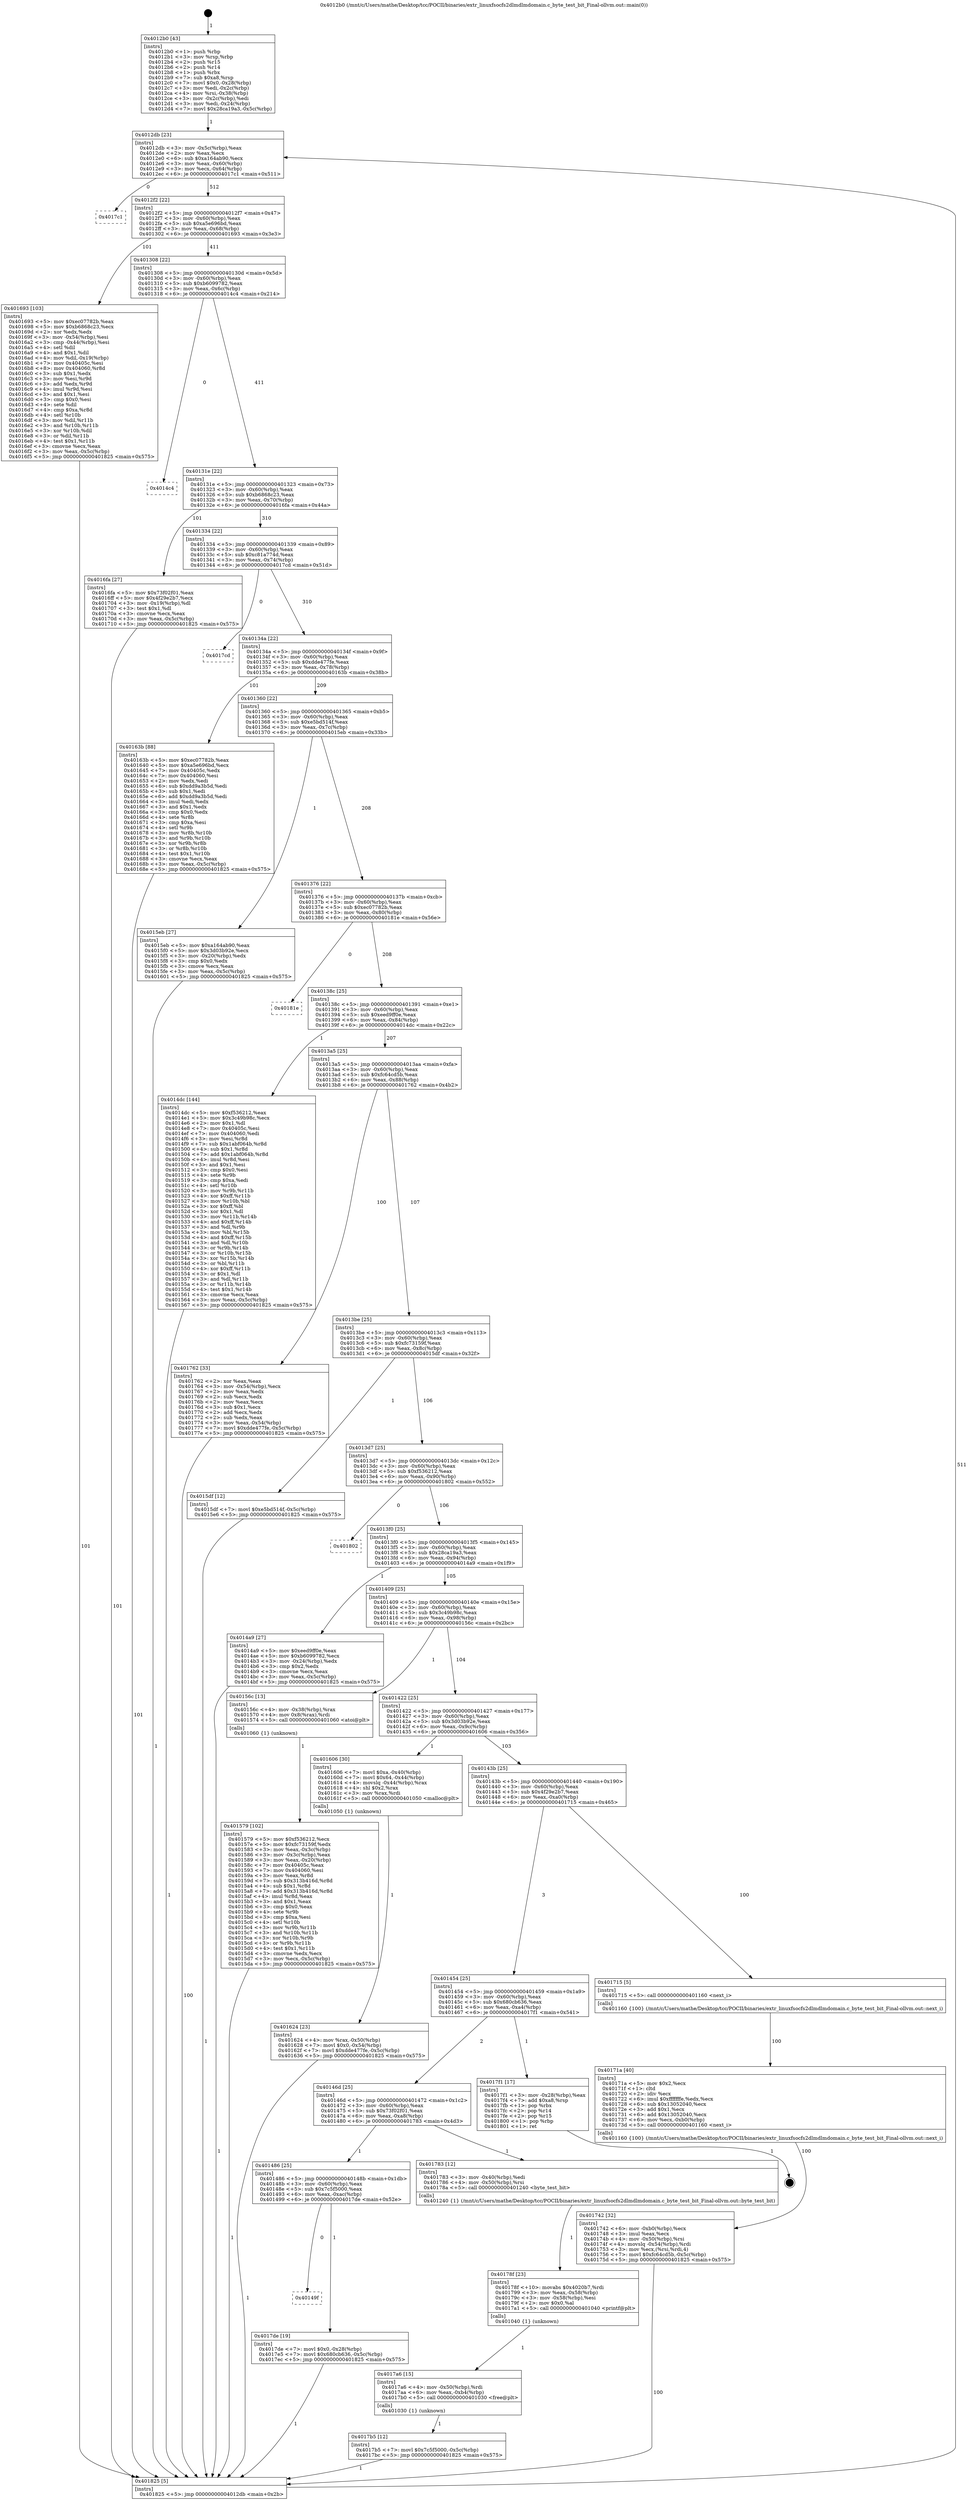 digraph "0x4012b0" {
  label = "0x4012b0 (/mnt/c/Users/mathe/Desktop/tcc/POCII/binaries/extr_linuxfsocfs2dlmdlmdomain.c_byte_test_bit_Final-ollvm.out::main(0))"
  labelloc = "t"
  node[shape=record]

  Entry [label="",width=0.3,height=0.3,shape=circle,fillcolor=black,style=filled]
  "0x4012db" [label="{
     0x4012db [23]\l
     | [instrs]\l
     &nbsp;&nbsp;0x4012db \<+3\>: mov -0x5c(%rbp),%eax\l
     &nbsp;&nbsp;0x4012de \<+2\>: mov %eax,%ecx\l
     &nbsp;&nbsp;0x4012e0 \<+6\>: sub $0xa164ab90,%ecx\l
     &nbsp;&nbsp;0x4012e6 \<+3\>: mov %eax,-0x60(%rbp)\l
     &nbsp;&nbsp;0x4012e9 \<+3\>: mov %ecx,-0x64(%rbp)\l
     &nbsp;&nbsp;0x4012ec \<+6\>: je 00000000004017c1 \<main+0x511\>\l
  }"]
  "0x4017c1" [label="{
     0x4017c1\l
  }", style=dashed]
  "0x4012f2" [label="{
     0x4012f2 [22]\l
     | [instrs]\l
     &nbsp;&nbsp;0x4012f2 \<+5\>: jmp 00000000004012f7 \<main+0x47\>\l
     &nbsp;&nbsp;0x4012f7 \<+3\>: mov -0x60(%rbp),%eax\l
     &nbsp;&nbsp;0x4012fa \<+5\>: sub $0xa5e696bd,%eax\l
     &nbsp;&nbsp;0x4012ff \<+3\>: mov %eax,-0x68(%rbp)\l
     &nbsp;&nbsp;0x401302 \<+6\>: je 0000000000401693 \<main+0x3e3\>\l
  }"]
  Exit [label="",width=0.3,height=0.3,shape=circle,fillcolor=black,style=filled,peripheries=2]
  "0x401693" [label="{
     0x401693 [103]\l
     | [instrs]\l
     &nbsp;&nbsp;0x401693 \<+5\>: mov $0xec07782b,%eax\l
     &nbsp;&nbsp;0x401698 \<+5\>: mov $0xb6868c23,%ecx\l
     &nbsp;&nbsp;0x40169d \<+2\>: xor %edx,%edx\l
     &nbsp;&nbsp;0x40169f \<+3\>: mov -0x54(%rbp),%esi\l
     &nbsp;&nbsp;0x4016a2 \<+3\>: cmp -0x44(%rbp),%esi\l
     &nbsp;&nbsp;0x4016a5 \<+4\>: setl %dil\l
     &nbsp;&nbsp;0x4016a9 \<+4\>: and $0x1,%dil\l
     &nbsp;&nbsp;0x4016ad \<+4\>: mov %dil,-0x19(%rbp)\l
     &nbsp;&nbsp;0x4016b1 \<+7\>: mov 0x40405c,%esi\l
     &nbsp;&nbsp;0x4016b8 \<+8\>: mov 0x404060,%r8d\l
     &nbsp;&nbsp;0x4016c0 \<+3\>: sub $0x1,%edx\l
     &nbsp;&nbsp;0x4016c3 \<+3\>: mov %esi,%r9d\l
     &nbsp;&nbsp;0x4016c6 \<+3\>: add %edx,%r9d\l
     &nbsp;&nbsp;0x4016c9 \<+4\>: imul %r9d,%esi\l
     &nbsp;&nbsp;0x4016cd \<+3\>: and $0x1,%esi\l
     &nbsp;&nbsp;0x4016d0 \<+3\>: cmp $0x0,%esi\l
     &nbsp;&nbsp;0x4016d3 \<+4\>: sete %dil\l
     &nbsp;&nbsp;0x4016d7 \<+4\>: cmp $0xa,%r8d\l
     &nbsp;&nbsp;0x4016db \<+4\>: setl %r10b\l
     &nbsp;&nbsp;0x4016df \<+3\>: mov %dil,%r11b\l
     &nbsp;&nbsp;0x4016e2 \<+3\>: and %r10b,%r11b\l
     &nbsp;&nbsp;0x4016e5 \<+3\>: xor %r10b,%dil\l
     &nbsp;&nbsp;0x4016e8 \<+3\>: or %dil,%r11b\l
     &nbsp;&nbsp;0x4016eb \<+4\>: test $0x1,%r11b\l
     &nbsp;&nbsp;0x4016ef \<+3\>: cmovne %ecx,%eax\l
     &nbsp;&nbsp;0x4016f2 \<+3\>: mov %eax,-0x5c(%rbp)\l
     &nbsp;&nbsp;0x4016f5 \<+5\>: jmp 0000000000401825 \<main+0x575\>\l
  }"]
  "0x401308" [label="{
     0x401308 [22]\l
     | [instrs]\l
     &nbsp;&nbsp;0x401308 \<+5\>: jmp 000000000040130d \<main+0x5d\>\l
     &nbsp;&nbsp;0x40130d \<+3\>: mov -0x60(%rbp),%eax\l
     &nbsp;&nbsp;0x401310 \<+5\>: sub $0xb6099782,%eax\l
     &nbsp;&nbsp;0x401315 \<+3\>: mov %eax,-0x6c(%rbp)\l
     &nbsp;&nbsp;0x401318 \<+6\>: je 00000000004014c4 \<main+0x214\>\l
  }"]
  "0x40149f" [label="{
     0x40149f\l
  }", style=dashed]
  "0x4014c4" [label="{
     0x4014c4\l
  }", style=dashed]
  "0x40131e" [label="{
     0x40131e [22]\l
     | [instrs]\l
     &nbsp;&nbsp;0x40131e \<+5\>: jmp 0000000000401323 \<main+0x73\>\l
     &nbsp;&nbsp;0x401323 \<+3\>: mov -0x60(%rbp),%eax\l
     &nbsp;&nbsp;0x401326 \<+5\>: sub $0xb6868c23,%eax\l
     &nbsp;&nbsp;0x40132b \<+3\>: mov %eax,-0x70(%rbp)\l
     &nbsp;&nbsp;0x40132e \<+6\>: je 00000000004016fa \<main+0x44a\>\l
  }"]
  "0x4017de" [label="{
     0x4017de [19]\l
     | [instrs]\l
     &nbsp;&nbsp;0x4017de \<+7\>: movl $0x0,-0x28(%rbp)\l
     &nbsp;&nbsp;0x4017e5 \<+7\>: movl $0x680cb636,-0x5c(%rbp)\l
     &nbsp;&nbsp;0x4017ec \<+5\>: jmp 0000000000401825 \<main+0x575\>\l
  }"]
  "0x4016fa" [label="{
     0x4016fa [27]\l
     | [instrs]\l
     &nbsp;&nbsp;0x4016fa \<+5\>: mov $0x73f02f01,%eax\l
     &nbsp;&nbsp;0x4016ff \<+5\>: mov $0x4f29e2b7,%ecx\l
     &nbsp;&nbsp;0x401704 \<+3\>: mov -0x19(%rbp),%dl\l
     &nbsp;&nbsp;0x401707 \<+3\>: test $0x1,%dl\l
     &nbsp;&nbsp;0x40170a \<+3\>: cmovne %ecx,%eax\l
     &nbsp;&nbsp;0x40170d \<+3\>: mov %eax,-0x5c(%rbp)\l
     &nbsp;&nbsp;0x401710 \<+5\>: jmp 0000000000401825 \<main+0x575\>\l
  }"]
  "0x401334" [label="{
     0x401334 [22]\l
     | [instrs]\l
     &nbsp;&nbsp;0x401334 \<+5\>: jmp 0000000000401339 \<main+0x89\>\l
     &nbsp;&nbsp;0x401339 \<+3\>: mov -0x60(%rbp),%eax\l
     &nbsp;&nbsp;0x40133c \<+5\>: sub $0xc81a774d,%eax\l
     &nbsp;&nbsp;0x401341 \<+3\>: mov %eax,-0x74(%rbp)\l
     &nbsp;&nbsp;0x401344 \<+6\>: je 00000000004017cd \<main+0x51d\>\l
  }"]
  "0x4017b5" [label="{
     0x4017b5 [12]\l
     | [instrs]\l
     &nbsp;&nbsp;0x4017b5 \<+7\>: movl $0x7c5f5000,-0x5c(%rbp)\l
     &nbsp;&nbsp;0x4017bc \<+5\>: jmp 0000000000401825 \<main+0x575\>\l
  }"]
  "0x4017cd" [label="{
     0x4017cd\l
  }", style=dashed]
  "0x40134a" [label="{
     0x40134a [22]\l
     | [instrs]\l
     &nbsp;&nbsp;0x40134a \<+5\>: jmp 000000000040134f \<main+0x9f\>\l
     &nbsp;&nbsp;0x40134f \<+3\>: mov -0x60(%rbp),%eax\l
     &nbsp;&nbsp;0x401352 \<+5\>: sub $0xdde477fe,%eax\l
     &nbsp;&nbsp;0x401357 \<+3\>: mov %eax,-0x78(%rbp)\l
     &nbsp;&nbsp;0x40135a \<+6\>: je 000000000040163b \<main+0x38b\>\l
  }"]
  "0x4017a6" [label="{
     0x4017a6 [15]\l
     | [instrs]\l
     &nbsp;&nbsp;0x4017a6 \<+4\>: mov -0x50(%rbp),%rdi\l
     &nbsp;&nbsp;0x4017aa \<+6\>: mov %eax,-0xb4(%rbp)\l
     &nbsp;&nbsp;0x4017b0 \<+5\>: call 0000000000401030 \<free@plt\>\l
     | [calls]\l
     &nbsp;&nbsp;0x401030 \{1\} (unknown)\l
  }"]
  "0x40163b" [label="{
     0x40163b [88]\l
     | [instrs]\l
     &nbsp;&nbsp;0x40163b \<+5\>: mov $0xec07782b,%eax\l
     &nbsp;&nbsp;0x401640 \<+5\>: mov $0xa5e696bd,%ecx\l
     &nbsp;&nbsp;0x401645 \<+7\>: mov 0x40405c,%edx\l
     &nbsp;&nbsp;0x40164c \<+7\>: mov 0x404060,%esi\l
     &nbsp;&nbsp;0x401653 \<+2\>: mov %edx,%edi\l
     &nbsp;&nbsp;0x401655 \<+6\>: sub $0xdd9a3b5d,%edi\l
     &nbsp;&nbsp;0x40165b \<+3\>: sub $0x1,%edi\l
     &nbsp;&nbsp;0x40165e \<+6\>: add $0xdd9a3b5d,%edi\l
     &nbsp;&nbsp;0x401664 \<+3\>: imul %edi,%edx\l
     &nbsp;&nbsp;0x401667 \<+3\>: and $0x1,%edx\l
     &nbsp;&nbsp;0x40166a \<+3\>: cmp $0x0,%edx\l
     &nbsp;&nbsp;0x40166d \<+4\>: sete %r8b\l
     &nbsp;&nbsp;0x401671 \<+3\>: cmp $0xa,%esi\l
     &nbsp;&nbsp;0x401674 \<+4\>: setl %r9b\l
     &nbsp;&nbsp;0x401678 \<+3\>: mov %r8b,%r10b\l
     &nbsp;&nbsp;0x40167b \<+3\>: and %r9b,%r10b\l
     &nbsp;&nbsp;0x40167e \<+3\>: xor %r9b,%r8b\l
     &nbsp;&nbsp;0x401681 \<+3\>: or %r8b,%r10b\l
     &nbsp;&nbsp;0x401684 \<+4\>: test $0x1,%r10b\l
     &nbsp;&nbsp;0x401688 \<+3\>: cmovne %ecx,%eax\l
     &nbsp;&nbsp;0x40168b \<+3\>: mov %eax,-0x5c(%rbp)\l
     &nbsp;&nbsp;0x40168e \<+5\>: jmp 0000000000401825 \<main+0x575\>\l
  }"]
  "0x401360" [label="{
     0x401360 [22]\l
     | [instrs]\l
     &nbsp;&nbsp;0x401360 \<+5\>: jmp 0000000000401365 \<main+0xb5\>\l
     &nbsp;&nbsp;0x401365 \<+3\>: mov -0x60(%rbp),%eax\l
     &nbsp;&nbsp;0x401368 \<+5\>: sub $0xe5bd514f,%eax\l
     &nbsp;&nbsp;0x40136d \<+3\>: mov %eax,-0x7c(%rbp)\l
     &nbsp;&nbsp;0x401370 \<+6\>: je 00000000004015eb \<main+0x33b\>\l
  }"]
  "0x40178f" [label="{
     0x40178f [23]\l
     | [instrs]\l
     &nbsp;&nbsp;0x40178f \<+10\>: movabs $0x4020b7,%rdi\l
     &nbsp;&nbsp;0x401799 \<+3\>: mov %eax,-0x58(%rbp)\l
     &nbsp;&nbsp;0x40179c \<+3\>: mov -0x58(%rbp),%esi\l
     &nbsp;&nbsp;0x40179f \<+2\>: mov $0x0,%al\l
     &nbsp;&nbsp;0x4017a1 \<+5\>: call 0000000000401040 \<printf@plt\>\l
     | [calls]\l
     &nbsp;&nbsp;0x401040 \{1\} (unknown)\l
  }"]
  "0x4015eb" [label="{
     0x4015eb [27]\l
     | [instrs]\l
     &nbsp;&nbsp;0x4015eb \<+5\>: mov $0xa164ab90,%eax\l
     &nbsp;&nbsp;0x4015f0 \<+5\>: mov $0x3d03b92e,%ecx\l
     &nbsp;&nbsp;0x4015f5 \<+3\>: mov -0x20(%rbp),%edx\l
     &nbsp;&nbsp;0x4015f8 \<+3\>: cmp $0x0,%edx\l
     &nbsp;&nbsp;0x4015fb \<+3\>: cmove %ecx,%eax\l
     &nbsp;&nbsp;0x4015fe \<+3\>: mov %eax,-0x5c(%rbp)\l
     &nbsp;&nbsp;0x401601 \<+5\>: jmp 0000000000401825 \<main+0x575\>\l
  }"]
  "0x401376" [label="{
     0x401376 [22]\l
     | [instrs]\l
     &nbsp;&nbsp;0x401376 \<+5\>: jmp 000000000040137b \<main+0xcb\>\l
     &nbsp;&nbsp;0x40137b \<+3\>: mov -0x60(%rbp),%eax\l
     &nbsp;&nbsp;0x40137e \<+5\>: sub $0xec07782b,%eax\l
     &nbsp;&nbsp;0x401383 \<+3\>: mov %eax,-0x80(%rbp)\l
     &nbsp;&nbsp;0x401386 \<+6\>: je 000000000040181e \<main+0x56e\>\l
  }"]
  "0x401486" [label="{
     0x401486 [25]\l
     | [instrs]\l
     &nbsp;&nbsp;0x401486 \<+5\>: jmp 000000000040148b \<main+0x1db\>\l
     &nbsp;&nbsp;0x40148b \<+3\>: mov -0x60(%rbp),%eax\l
     &nbsp;&nbsp;0x40148e \<+5\>: sub $0x7c5f5000,%eax\l
     &nbsp;&nbsp;0x401493 \<+6\>: mov %eax,-0xac(%rbp)\l
     &nbsp;&nbsp;0x401499 \<+6\>: je 00000000004017de \<main+0x52e\>\l
  }"]
  "0x40181e" [label="{
     0x40181e\l
  }", style=dashed]
  "0x40138c" [label="{
     0x40138c [25]\l
     | [instrs]\l
     &nbsp;&nbsp;0x40138c \<+5\>: jmp 0000000000401391 \<main+0xe1\>\l
     &nbsp;&nbsp;0x401391 \<+3\>: mov -0x60(%rbp),%eax\l
     &nbsp;&nbsp;0x401394 \<+5\>: sub $0xeed9ff0e,%eax\l
     &nbsp;&nbsp;0x401399 \<+6\>: mov %eax,-0x84(%rbp)\l
     &nbsp;&nbsp;0x40139f \<+6\>: je 00000000004014dc \<main+0x22c\>\l
  }"]
  "0x401783" [label="{
     0x401783 [12]\l
     | [instrs]\l
     &nbsp;&nbsp;0x401783 \<+3\>: mov -0x40(%rbp),%edi\l
     &nbsp;&nbsp;0x401786 \<+4\>: mov -0x50(%rbp),%rsi\l
     &nbsp;&nbsp;0x40178a \<+5\>: call 0000000000401240 \<byte_test_bit\>\l
     | [calls]\l
     &nbsp;&nbsp;0x401240 \{1\} (/mnt/c/Users/mathe/Desktop/tcc/POCII/binaries/extr_linuxfsocfs2dlmdlmdomain.c_byte_test_bit_Final-ollvm.out::byte_test_bit)\l
  }"]
  "0x4014dc" [label="{
     0x4014dc [144]\l
     | [instrs]\l
     &nbsp;&nbsp;0x4014dc \<+5\>: mov $0xf536212,%eax\l
     &nbsp;&nbsp;0x4014e1 \<+5\>: mov $0x3c49b98c,%ecx\l
     &nbsp;&nbsp;0x4014e6 \<+2\>: mov $0x1,%dl\l
     &nbsp;&nbsp;0x4014e8 \<+7\>: mov 0x40405c,%esi\l
     &nbsp;&nbsp;0x4014ef \<+7\>: mov 0x404060,%edi\l
     &nbsp;&nbsp;0x4014f6 \<+3\>: mov %esi,%r8d\l
     &nbsp;&nbsp;0x4014f9 \<+7\>: sub $0x1abf064b,%r8d\l
     &nbsp;&nbsp;0x401500 \<+4\>: sub $0x1,%r8d\l
     &nbsp;&nbsp;0x401504 \<+7\>: add $0x1abf064b,%r8d\l
     &nbsp;&nbsp;0x40150b \<+4\>: imul %r8d,%esi\l
     &nbsp;&nbsp;0x40150f \<+3\>: and $0x1,%esi\l
     &nbsp;&nbsp;0x401512 \<+3\>: cmp $0x0,%esi\l
     &nbsp;&nbsp;0x401515 \<+4\>: sete %r9b\l
     &nbsp;&nbsp;0x401519 \<+3\>: cmp $0xa,%edi\l
     &nbsp;&nbsp;0x40151c \<+4\>: setl %r10b\l
     &nbsp;&nbsp;0x401520 \<+3\>: mov %r9b,%r11b\l
     &nbsp;&nbsp;0x401523 \<+4\>: xor $0xff,%r11b\l
     &nbsp;&nbsp;0x401527 \<+3\>: mov %r10b,%bl\l
     &nbsp;&nbsp;0x40152a \<+3\>: xor $0xff,%bl\l
     &nbsp;&nbsp;0x40152d \<+3\>: xor $0x1,%dl\l
     &nbsp;&nbsp;0x401530 \<+3\>: mov %r11b,%r14b\l
     &nbsp;&nbsp;0x401533 \<+4\>: and $0xff,%r14b\l
     &nbsp;&nbsp;0x401537 \<+3\>: and %dl,%r9b\l
     &nbsp;&nbsp;0x40153a \<+3\>: mov %bl,%r15b\l
     &nbsp;&nbsp;0x40153d \<+4\>: and $0xff,%r15b\l
     &nbsp;&nbsp;0x401541 \<+3\>: and %dl,%r10b\l
     &nbsp;&nbsp;0x401544 \<+3\>: or %r9b,%r14b\l
     &nbsp;&nbsp;0x401547 \<+3\>: or %r10b,%r15b\l
     &nbsp;&nbsp;0x40154a \<+3\>: xor %r15b,%r14b\l
     &nbsp;&nbsp;0x40154d \<+3\>: or %bl,%r11b\l
     &nbsp;&nbsp;0x401550 \<+4\>: xor $0xff,%r11b\l
     &nbsp;&nbsp;0x401554 \<+3\>: or $0x1,%dl\l
     &nbsp;&nbsp;0x401557 \<+3\>: and %dl,%r11b\l
     &nbsp;&nbsp;0x40155a \<+3\>: or %r11b,%r14b\l
     &nbsp;&nbsp;0x40155d \<+4\>: test $0x1,%r14b\l
     &nbsp;&nbsp;0x401561 \<+3\>: cmovne %ecx,%eax\l
     &nbsp;&nbsp;0x401564 \<+3\>: mov %eax,-0x5c(%rbp)\l
     &nbsp;&nbsp;0x401567 \<+5\>: jmp 0000000000401825 \<main+0x575\>\l
  }"]
  "0x4013a5" [label="{
     0x4013a5 [25]\l
     | [instrs]\l
     &nbsp;&nbsp;0x4013a5 \<+5\>: jmp 00000000004013aa \<main+0xfa\>\l
     &nbsp;&nbsp;0x4013aa \<+3\>: mov -0x60(%rbp),%eax\l
     &nbsp;&nbsp;0x4013ad \<+5\>: sub $0xfc64cd5b,%eax\l
     &nbsp;&nbsp;0x4013b2 \<+6\>: mov %eax,-0x88(%rbp)\l
     &nbsp;&nbsp;0x4013b8 \<+6\>: je 0000000000401762 \<main+0x4b2\>\l
  }"]
  "0x40146d" [label="{
     0x40146d [25]\l
     | [instrs]\l
     &nbsp;&nbsp;0x40146d \<+5\>: jmp 0000000000401472 \<main+0x1c2\>\l
     &nbsp;&nbsp;0x401472 \<+3\>: mov -0x60(%rbp),%eax\l
     &nbsp;&nbsp;0x401475 \<+5\>: sub $0x73f02f01,%eax\l
     &nbsp;&nbsp;0x40147a \<+6\>: mov %eax,-0xa8(%rbp)\l
     &nbsp;&nbsp;0x401480 \<+6\>: je 0000000000401783 \<main+0x4d3\>\l
  }"]
  "0x401762" [label="{
     0x401762 [33]\l
     | [instrs]\l
     &nbsp;&nbsp;0x401762 \<+2\>: xor %eax,%eax\l
     &nbsp;&nbsp;0x401764 \<+3\>: mov -0x54(%rbp),%ecx\l
     &nbsp;&nbsp;0x401767 \<+2\>: mov %eax,%edx\l
     &nbsp;&nbsp;0x401769 \<+2\>: sub %ecx,%edx\l
     &nbsp;&nbsp;0x40176b \<+2\>: mov %eax,%ecx\l
     &nbsp;&nbsp;0x40176d \<+3\>: sub $0x1,%ecx\l
     &nbsp;&nbsp;0x401770 \<+2\>: add %ecx,%edx\l
     &nbsp;&nbsp;0x401772 \<+2\>: sub %edx,%eax\l
     &nbsp;&nbsp;0x401774 \<+3\>: mov %eax,-0x54(%rbp)\l
     &nbsp;&nbsp;0x401777 \<+7\>: movl $0xdde477fe,-0x5c(%rbp)\l
     &nbsp;&nbsp;0x40177e \<+5\>: jmp 0000000000401825 \<main+0x575\>\l
  }"]
  "0x4013be" [label="{
     0x4013be [25]\l
     | [instrs]\l
     &nbsp;&nbsp;0x4013be \<+5\>: jmp 00000000004013c3 \<main+0x113\>\l
     &nbsp;&nbsp;0x4013c3 \<+3\>: mov -0x60(%rbp),%eax\l
     &nbsp;&nbsp;0x4013c6 \<+5\>: sub $0xfc73159f,%eax\l
     &nbsp;&nbsp;0x4013cb \<+6\>: mov %eax,-0x8c(%rbp)\l
     &nbsp;&nbsp;0x4013d1 \<+6\>: je 00000000004015df \<main+0x32f\>\l
  }"]
  "0x4017f1" [label="{
     0x4017f1 [17]\l
     | [instrs]\l
     &nbsp;&nbsp;0x4017f1 \<+3\>: mov -0x28(%rbp),%eax\l
     &nbsp;&nbsp;0x4017f4 \<+7\>: add $0xa8,%rsp\l
     &nbsp;&nbsp;0x4017fb \<+1\>: pop %rbx\l
     &nbsp;&nbsp;0x4017fc \<+2\>: pop %r14\l
     &nbsp;&nbsp;0x4017fe \<+2\>: pop %r15\l
     &nbsp;&nbsp;0x401800 \<+1\>: pop %rbp\l
     &nbsp;&nbsp;0x401801 \<+1\>: ret\l
  }"]
  "0x4015df" [label="{
     0x4015df [12]\l
     | [instrs]\l
     &nbsp;&nbsp;0x4015df \<+7\>: movl $0xe5bd514f,-0x5c(%rbp)\l
     &nbsp;&nbsp;0x4015e6 \<+5\>: jmp 0000000000401825 \<main+0x575\>\l
  }"]
  "0x4013d7" [label="{
     0x4013d7 [25]\l
     | [instrs]\l
     &nbsp;&nbsp;0x4013d7 \<+5\>: jmp 00000000004013dc \<main+0x12c\>\l
     &nbsp;&nbsp;0x4013dc \<+3\>: mov -0x60(%rbp),%eax\l
     &nbsp;&nbsp;0x4013df \<+5\>: sub $0xf536212,%eax\l
     &nbsp;&nbsp;0x4013e4 \<+6\>: mov %eax,-0x90(%rbp)\l
     &nbsp;&nbsp;0x4013ea \<+6\>: je 0000000000401802 \<main+0x552\>\l
  }"]
  "0x401742" [label="{
     0x401742 [32]\l
     | [instrs]\l
     &nbsp;&nbsp;0x401742 \<+6\>: mov -0xb0(%rbp),%ecx\l
     &nbsp;&nbsp;0x401748 \<+3\>: imul %eax,%ecx\l
     &nbsp;&nbsp;0x40174b \<+4\>: mov -0x50(%rbp),%rsi\l
     &nbsp;&nbsp;0x40174f \<+4\>: movslq -0x54(%rbp),%rdi\l
     &nbsp;&nbsp;0x401753 \<+3\>: mov %ecx,(%rsi,%rdi,4)\l
     &nbsp;&nbsp;0x401756 \<+7\>: movl $0xfc64cd5b,-0x5c(%rbp)\l
     &nbsp;&nbsp;0x40175d \<+5\>: jmp 0000000000401825 \<main+0x575\>\l
  }"]
  "0x401802" [label="{
     0x401802\l
  }", style=dashed]
  "0x4013f0" [label="{
     0x4013f0 [25]\l
     | [instrs]\l
     &nbsp;&nbsp;0x4013f0 \<+5\>: jmp 00000000004013f5 \<main+0x145\>\l
     &nbsp;&nbsp;0x4013f5 \<+3\>: mov -0x60(%rbp),%eax\l
     &nbsp;&nbsp;0x4013f8 \<+5\>: sub $0x28ca19a3,%eax\l
     &nbsp;&nbsp;0x4013fd \<+6\>: mov %eax,-0x94(%rbp)\l
     &nbsp;&nbsp;0x401403 \<+6\>: je 00000000004014a9 \<main+0x1f9\>\l
  }"]
  "0x40171a" [label="{
     0x40171a [40]\l
     | [instrs]\l
     &nbsp;&nbsp;0x40171a \<+5\>: mov $0x2,%ecx\l
     &nbsp;&nbsp;0x40171f \<+1\>: cltd\l
     &nbsp;&nbsp;0x401720 \<+2\>: idiv %ecx\l
     &nbsp;&nbsp;0x401722 \<+6\>: imul $0xfffffffe,%edx,%ecx\l
     &nbsp;&nbsp;0x401728 \<+6\>: sub $0x13052040,%ecx\l
     &nbsp;&nbsp;0x40172e \<+3\>: add $0x1,%ecx\l
     &nbsp;&nbsp;0x401731 \<+6\>: add $0x13052040,%ecx\l
     &nbsp;&nbsp;0x401737 \<+6\>: mov %ecx,-0xb0(%rbp)\l
     &nbsp;&nbsp;0x40173d \<+5\>: call 0000000000401160 \<next_i\>\l
     | [calls]\l
     &nbsp;&nbsp;0x401160 \{100\} (/mnt/c/Users/mathe/Desktop/tcc/POCII/binaries/extr_linuxfsocfs2dlmdlmdomain.c_byte_test_bit_Final-ollvm.out::next_i)\l
  }"]
  "0x4014a9" [label="{
     0x4014a9 [27]\l
     | [instrs]\l
     &nbsp;&nbsp;0x4014a9 \<+5\>: mov $0xeed9ff0e,%eax\l
     &nbsp;&nbsp;0x4014ae \<+5\>: mov $0xb6099782,%ecx\l
     &nbsp;&nbsp;0x4014b3 \<+3\>: mov -0x24(%rbp),%edx\l
     &nbsp;&nbsp;0x4014b6 \<+3\>: cmp $0x2,%edx\l
     &nbsp;&nbsp;0x4014b9 \<+3\>: cmovne %ecx,%eax\l
     &nbsp;&nbsp;0x4014bc \<+3\>: mov %eax,-0x5c(%rbp)\l
     &nbsp;&nbsp;0x4014bf \<+5\>: jmp 0000000000401825 \<main+0x575\>\l
  }"]
  "0x401409" [label="{
     0x401409 [25]\l
     | [instrs]\l
     &nbsp;&nbsp;0x401409 \<+5\>: jmp 000000000040140e \<main+0x15e\>\l
     &nbsp;&nbsp;0x40140e \<+3\>: mov -0x60(%rbp),%eax\l
     &nbsp;&nbsp;0x401411 \<+5\>: sub $0x3c49b98c,%eax\l
     &nbsp;&nbsp;0x401416 \<+6\>: mov %eax,-0x98(%rbp)\l
     &nbsp;&nbsp;0x40141c \<+6\>: je 000000000040156c \<main+0x2bc\>\l
  }"]
  "0x401825" [label="{
     0x401825 [5]\l
     | [instrs]\l
     &nbsp;&nbsp;0x401825 \<+5\>: jmp 00000000004012db \<main+0x2b\>\l
  }"]
  "0x4012b0" [label="{
     0x4012b0 [43]\l
     | [instrs]\l
     &nbsp;&nbsp;0x4012b0 \<+1\>: push %rbp\l
     &nbsp;&nbsp;0x4012b1 \<+3\>: mov %rsp,%rbp\l
     &nbsp;&nbsp;0x4012b4 \<+2\>: push %r15\l
     &nbsp;&nbsp;0x4012b6 \<+2\>: push %r14\l
     &nbsp;&nbsp;0x4012b8 \<+1\>: push %rbx\l
     &nbsp;&nbsp;0x4012b9 \<+7\>: sub $0xa8,%rsp\l
     &nbsp;&nbsp;0x4012c0 \<+7\>: movl $0x0,-0x28(%rbp)\l
     &nbsp;&nbsp;0x4012c7 \<+3\>: mov %edi,-0x2c(%rbp)\l
     &nbsp;&nbsp;0x4012ca \<+4\>: mov %rsi,-0x38(%rbp)\l
     &nbsp;&nbsp;0x4012ce \<+3\>: mov -0x2c(%rbp),%edi\l
     &nbsp;&nbsp;0x4012d1 \<+3\>: mov %edi,-0x24(%rbp)\l
     &nbsp;&nbsp;0x4012d4 \<+7\>: movl $0x28ca19a3,-0x5c(%rbp)\l
  }"]
  "0x401454" [label="{
     0x401454 [25]\l
     | [instrs]\l
     &nbsp;&nbsp;0x401454 \<+5\>: jmp 0000000000401459 \<main+0x1a9\>\l
     &nbsp;&nbsp;0x401459 \<+3\>: mov -0x60(%rbp),%eax\l
     &nbsp;&nbsp;0x40145c \<+5\>: sub $0x680cb636,%eax\l
     &nbsp;&nbsp;0x401461 \<+6\>: mov %eax,-0xa4(%rbp)\l
     &nbsp;&nbsp;0x401467 \<+6\>: je 00000000004017f1 \<main+0x541\>\l
  }"]
  "0x40156c" [label="{
     0x40156c [13]\l
     | [instrs]\l
     &nbsp;&nbsp;0x40156c \<+4\>: mov -0x38(%rbp),%rax\l
     &nbsp;&nbsp;0x401570 \<+4\>: mov 0x8(%rax),%rdi\l
     &nbsp;&nbsp;0x401574 \<+5\>: call 0000000000401060 \<atoi@plt\>\l
     | [calls]\l
     &nbsp;&nbsp;0x401060 \{1\} (unknown)\l
  }"]
  "0x401422" [label="{
     0x401422 [25]\l
     | [instrs]\l
     &nbsp;&nbsp;0x401422 \<+5\>: jmp 0000000000401427 \<main+0x177\>\l
     &nbsp;&nbsp;0x401427 \<+3\>: mov -0x60(%rbp),%eax\l
     &nbsp;&nbsp;0x40142a \<+5\>: sub $0x3d03b92e,%eax\l
     &nbsp;&nbsp;0x40142f \<+6\>: mov %eax,-0x9c(%rbp)\l
     &nbsp;&nbsp;0x401435 \<+6\>: je 0000000000401606 \<main+0x356\>\l
  }"]
  "0x401579" [label="{
     0x401579 [102]\l
     | [instrs]\l
     &nbsp;&nbsp;0x401579 \<+5\>: mov $0xf536212,%ecx\l
     &nbsp;&nbsp;0x40157e \<+5\>: mov $0xfc73159f,%edx\l
     &nbsp;&nbsp;0x401583 \<+3\>: mov %eax,-0x3c(%rbp)\l
     &nbsp;&nbsp;0x401586 \<+3\>: mov -0x3c(%rbp),%eax\l
     &nbsp;&nbsp;0x401589 \<+3\>: mov %eax,-0x20(%rbp)\l
     &nbsp;&nbsp;0x40158c \<+7\>: mov 0x40405c,%eax\l
     &nbsp;&nbsp;0x401593 \<+7\>: mov 0x404060,%esi\l
     &nbsp;&nbsp;0x40159a \<+3\>: mov %eax,%r8d\l
     &nbsp;&nbsp;0x40159d \<+7\>: sub $0x313b416d,%r8d\l
     &nbsp;&nbsp;0x4015a4 \<+4\>: sub $0x1,%r8d\l
     &nbsp;&nbsp;0x4015a8 \<+7\>: add $0x313b416d,%r8d\l
     &nbsp;&nbsp;0x4015af \<+4\>: imul %r8d,%eax\l
     &nbsp;&nbsp;0x4015b3 \<+3\>: and $0x1,%eax\l
     &nbsp;&nbsp;0x4015b6 \<+3\>: cmp $0x0,%eax\l
     &nbsp;&nbsp;0x4015b9 \<+4\>: sete %r9b\l
     &nbsp;&nbsp;0x4015bd \<+3\>: cmp $0xa,%esi\l
     &nbsp;&nbsp;0x4015c0 \<+4\>: setl %r10b\l
     &nbsp;&nbsp;0x4015c4 \<+3\>: mov %r9b,%r11b\l
     &nbsp;&nbsp;0x4015c7 \<+3\>: and %r10b,%r11b\l
     &nbsp;&nbsp;0x4015ca \<+3\>: xor %r10b,%r9b\l
     &nbsp;&nbsp;0x4015cd \<+3\>: or %r9b,%r11b\l
     &nbsp;&nbsp;0x4015d0 \<+4\>: test $0x1,%r11b\l
     &nbsp;&nbsp;0x4015d4 \<+3\>: cmovne %edx,%ecx\l
     &nbsp;&nbsp;0x4015d7 \<+3\>: mov %ecx,-0x5c(%rbp)\l
     &nbsp;&nbsp;0x4015da \<+5\>: jmp 0000000000401825 \<main+0x575\>\l
  }"]
  "0x401715" [label="{
     0x401715 [5]\l
     | [instrs]\l
     &nbsp;&nbsp;0x401715 \<+5\>: call 0000000000401160 \<next_i\>\l
     | [calls]\l
     &nbsp;&nbsp;0x401160 \{100\} (/mnt/c/Users/mathe/Desktop/tcc/POCII/binaries/extr_linuxfsocfs2dlmdlmdomain.c_byte_test_bit_Final-ollvm.out::next_i)\l
  }"]
  "0x401606" [label="{
     0x401606 [30]\l
     | [instrs]\l
     &nbsp;&nbsp;0x401606 \<+7\>: movl $0xa,-0x40(%rbp)\l
     &nbsp;&nbsp;0x40160d \<+7\>: movl $0x64,-0x44(%rbp)\l
     &nbsp;&nbsp;0x401614 \<+4\>: movslq -0x44(%rbp),%rax\l
     &nbsp;&nbsp;0x401618 \<+4\>: shl $0x2,%rax\l
     &nbsp;&nbsp;0x40161c \<+3\>: mov %rax,%rdi\l
     &nbsp;&nbsp;0x40161f \<+5\>: call 0000000000401050 \<malloc@plt\>\l
     | [calls]\l
     &nbsp;&nbsp;0x401050 \{1\} (unknown)\l
  }"]
  "0x40143b" [label="{
     0x40143b [25]\l
     | [instrs]\l
     &nbsp;&nbsp;0x40143b \<+5\>: jmp 0000000000401440 \<main+0x190\>\l
     &nbsp;&nbsp;0x401440 \<+3\>: mov -0x60(%rbp),%eax\l
     &nbsp;&nbsp;0x401443 \<+5\>: sub $0x4f29e2b7,%eax\l
     &nbsp;&nbsp;0x401448 \<+6\>: mov %eax,-0xa0(%rbp)\l
     &nbsp;&nbsp;0x40144e \<+6\>: je 0000000000401715 \<main+0x465\>\l
  }"]
  "0x401624" [label="{
     0x401624 [23]\l
     | [instrs]\l
     &nbsp;&nbsp;0x401624 \<+4\>: mov %rax,-0x50(%rbp)\l
     &nbsp;&nbsp;0x401628 \<+7\>: movl $0x0,-0x54(%rbp)\l
     &nbsp;&nbsp;0x40162f \<+7\>: movl $0xdde477fe,-0x5c(%rbp)\l
     &nbsp;&nbsp;0x401636 \<+5\>: jmp 0000000000401825 \<main+0x575\>\l
  }"]
  Entry -> "0x4012b0" [label=" 1"]
  "0x4012db" -> "0x4017c1" [label=" 0"]
  "0x4012db" -> "0x4012f2" [label=" 512"]
  "0x4017f1" -> Exit [label=" 1"]
  "0x4012f2" -> "0x401693" [label=" 101"]
  "0x4012f2" -> "0x401308" [label=" 411"]
  "0x4017de" -> "0x401825" [label=" 1"]
  "0x401308" -> "0x4014c4" [label=" 0"]
  "0x401308" -> "0x40131e" [label=" 411"]
  "0x401486" -> "0x40149f" [label=" 0"]
  "0x40131e" -> "0x4016fa" [label=" 101"]
  "0x40131e" -> "0x401334" [label=" 310"]
  "0x401486" -> "0x4017de" [label=" 1"]
  "0x401334" -> "0x4017cd" [label=" 0"]
  "0x401334" -> "0x40134a" [label=" 310"]
  "0x4017b5" -> "0x401825" [label=" 1"]
  "0x40134a" -> "0x40163b" [label=" 101"]
  "0x40134a" -> "0x401360" [label=" 209"]
  "0x4017a6" -> "0x4017b5" [label=" 1"]
  "0x401360" -> "0x4015eb" [label=" 1"]
  "0x401360" -> "0x401376" [label=" 208"]
  "0x40178f" -> "0x4017a6" [label=" 1"]
  "0x401376" -> "0x40181e" [label=" 0"]
  "0x401376" -> "0x40138c" [label=" 208"]
  "0x401783" -> "0x40178f" [label=" 1"]
  "0x40138c" -> "0x4014dc" [label=" 1"]
  "0x40138c" -> "0x4013a5" [label=" 207"]
  "0x40146d" -> "0x401486" [label=" 1"]
  "0x4013a5" -> "0x401762" [label=" 100"]
  "0x4013a5" -> "0x4013be" [label=" 107"]
  "0x40146d" -> "0x401783" [label=" 1"]
  "0x4013be" -> "0x4015df" [label=" 1"]
  "0x4013be" -> "0x4013d7" [label=" 106"]
  "0x401454" -> "0x40146d" [label=" 2"]
  "0x4013d7" -> "0x401802" [label=" 0"]
  "0x4013d7" -> "0x4013f0" [label=" 106"]
  "0x401454" -> "0x4017f1" [label=" 1"]
  "0x4013f0" -> "0x4014a9" [label=" 1"]
  "0x4013f0" -> "0x401409" [label=" 105"]
  "0x4014a9" -> "0x401825" [label=" 1"]
  "0x4012b0" -> "0x4012db" [label=" 1"]
  "0x401825" -> "0x4012db" [label=" 511"]
  "0x4014dc" -> "0x401825" [label=" 1"]
  "0x401762" -> "0x401825" [label=" 100"]
  "0x401409" -> "0x40156c" [label=" 1"]
  "0x401409" -> "0x401422" [label=" 104"]
  "0x40156c" -> "0x401579" [label=" 1"]
  "0x401579" -> "0x401825" [label=" 1"]
  "0x4015df" -> "0x401825" [label=" 1"]
  "0x4015eb" -> "0x401825" [label=" 1"]
  "0x401742" -> "0x401825" [label=" 100"]
  "0x401422" -> "0x401606" [label=" 1"]
  "0x401422" -> "0x40143b" [label=" 103"]
  "0x401606" -> "0x401624" [label=" 1"]
  "0x401624" -> "0x401825" [label=" 1"]
  "0x40163b" -> "0x401825" [label=" 101"]
  "0x401693" -> "0x401825" [label=" 101"]
  "0x4016fa" -> "0x401825" [label=" 101"]
  "0x40171a" -> "0x401742" [label=" 100"]
  "0x40143b" -> "0x401715" [label=" 100"]
  "0x40143b" -> "0x401454" [label=" 3"]
  "0x401715" -> "0x40171a" [label=" 100"]
}
